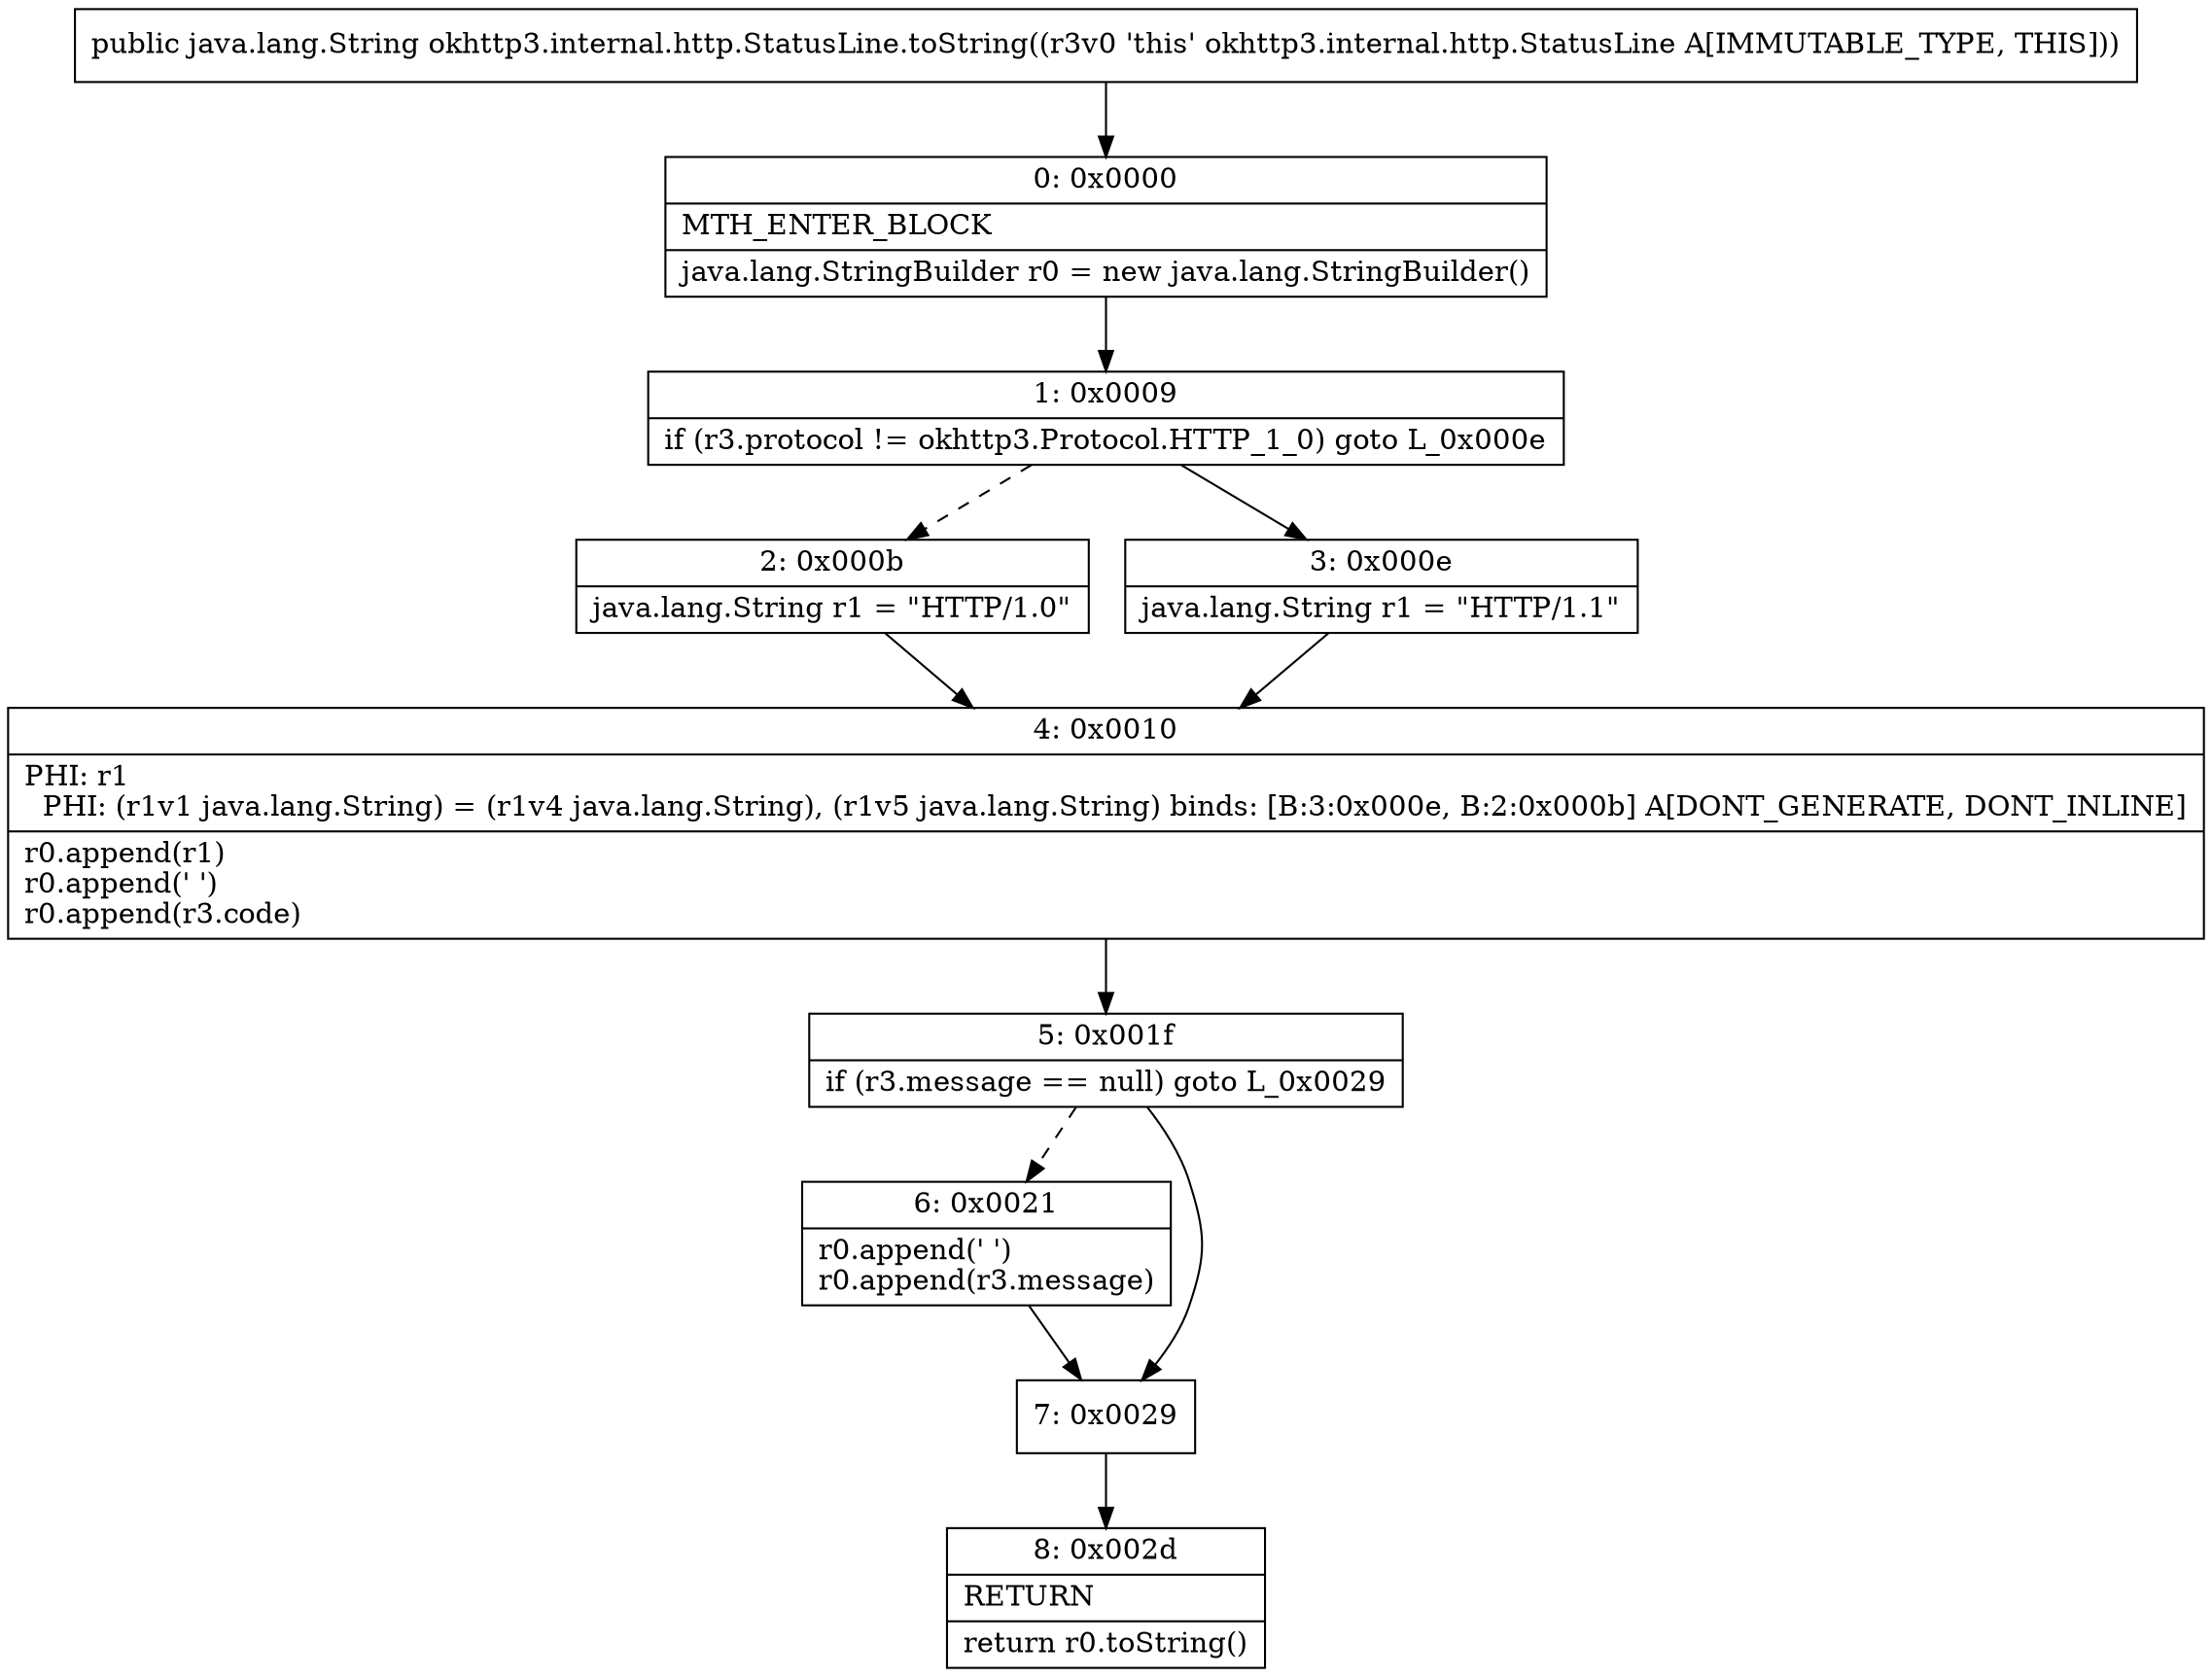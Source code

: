 digraph "CFG forokhttp3.internal.http.StatusLine.toString()Ljava\/lang\/String;" {
Node_0 [shape=record,label="{0\:\ 0x0000|MTH_ENTER_BLOCK\l|java.lang.StringBuilder r0 = new java.lang.StringBuilder()\l}"];
Node_1 [shape=record,label="{1\:\ 0x0009|if (r3.protocol != okhttp3.Protocol.HTTP_1_0) goto L_0x000e\l}"];
Node_2 [shape=record,label="{2\:\ 0x000b|java.lang.String r1 = \"HTTP\/1.0\"\l}"];
Node_3 [shape=record,label="{3\:\ 0x000e|java.lang.String r1 = \"HTTP\/1.1\"\l}"];
Node_4 [shape=record,label="{4\:\ 0x0010|PHI: r1 \l  PHI: (r1v1 java.lang.String) = (r1v4 java.lang.String), (r1v5 java.lang.String) binds: [B:3:0x000e, B:2:0x000b] A[DONT_GENERATE, DONT_INLINE]\l|r0.append(r1)\lr0.append(' ')\lr0.append(r3.code)\l}"];
Node_5 [shape=record,label="{5\:\ 0x001f|if (r3.message == null) goto L_0x0029\l}"];
Node_6 [shape=record,label="{6\:\ 0x0021|r0.append(' ')\lr0.append(r3.message)\l}"];
Node_7 [shape=record,label="{7\:\ 0x0029}"];
Node_8 [shape=record,label="{8\:\ 0x002d|RETURN\l|return r0.toString()\l}"];
MethodNode[shape=record,label="{public java.lang.String okhttp3.internal.http.StatusLine.toString((r3v0 'this' okhttp3.internal.http.StatusLine A[IMMUTABLE_TYPE, THIS])) }"];
MethodNode -> Node_0;
Node_0 -> Node_1;
Node_1 -> Node_2[style=dashed];
Node_1 -> Node_3;
Node_2 -> Node_4;
Node_3 -> Node_4;
Node_4 -> Node_5;
Node_5 -> Node_6[style=dashed];
Node_5 -> Node_7;
Node_6 -> Node_7;
Node_7 -> Node_8;
}

